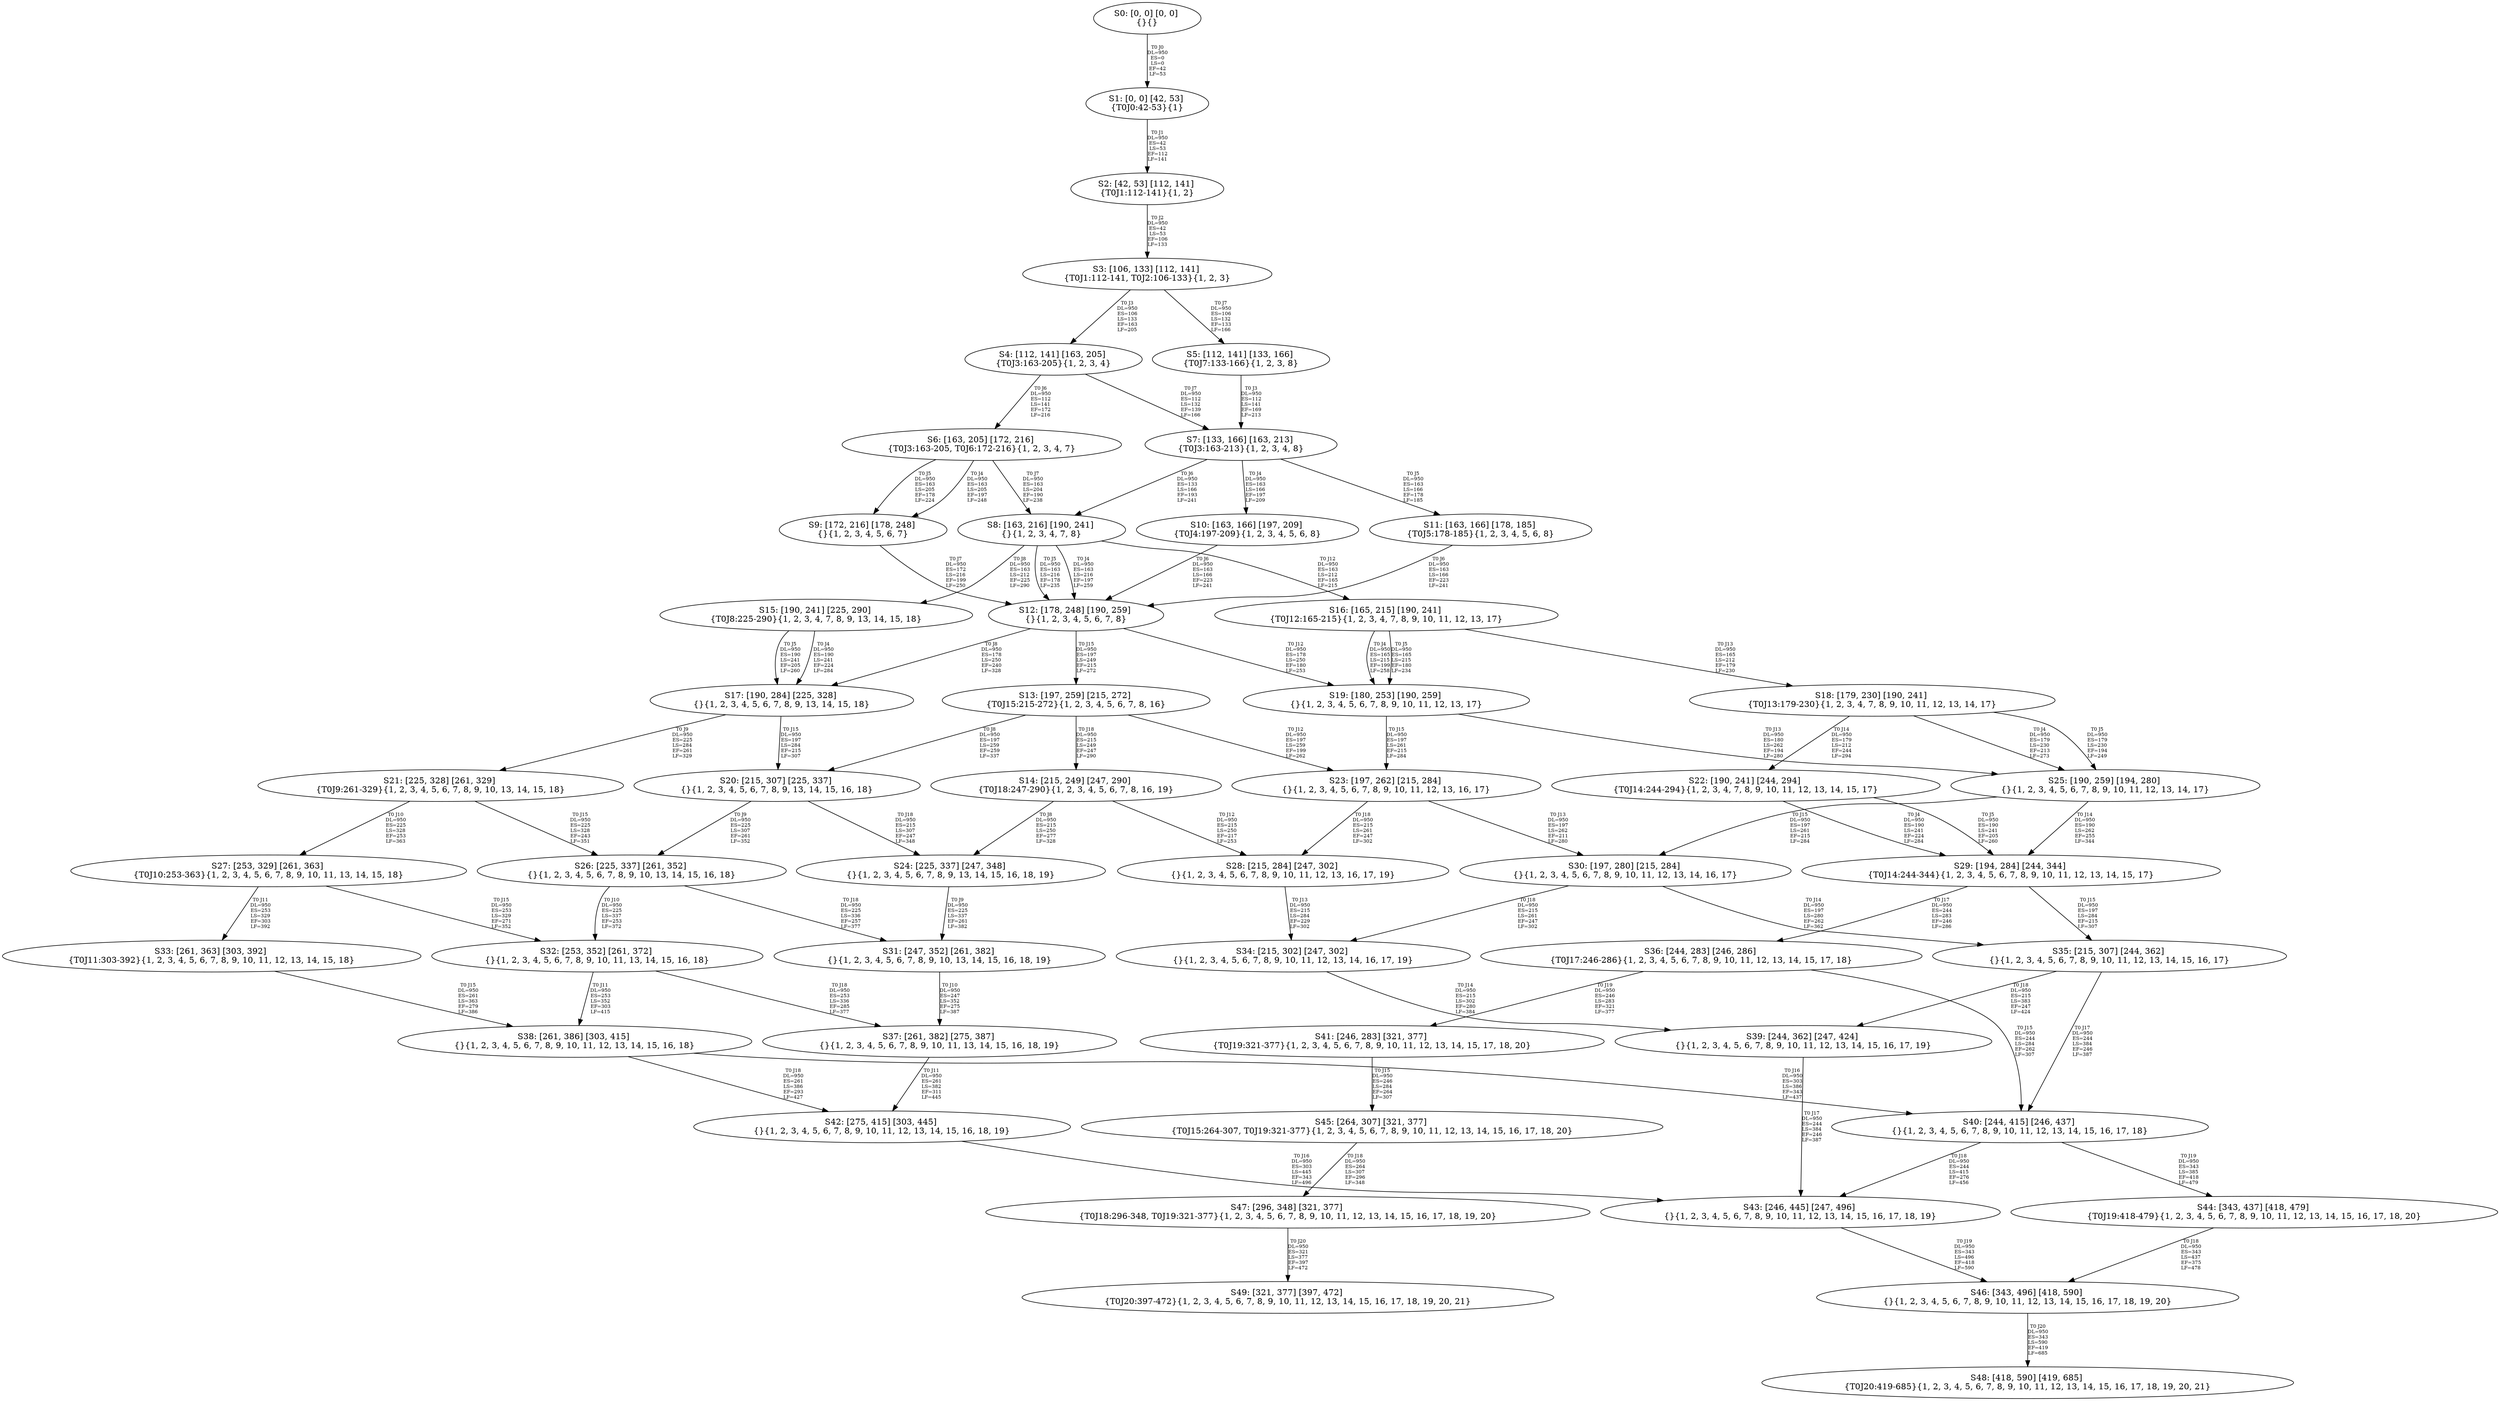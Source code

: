 digraph {
	S0[label="S0: [0, 0] [0, 0] \n{}{}"];
	S1[label="S1: [0, 0] [42, 53] \n{T0J0:42-53}{1}"];
	S2[label="S2: [42, 53] [112, 141] \n{T0J1:112-141}{1, 2}"];
	S3[label="S3: [106, 133] [112, 141] \n{T0J1:112-141, T0J2:106-133}{1, 2, 3}"];
	S4[label="S4: [112, 141] [163, 205] \n{T0J3:163-205}{1, 2, 3, 4}"];
	S5[label="S5: [112, 141] [133, 166] \n{T0J7:133-166}{1, 2, 3, 8}"];
	S6[label="S6: [163, 205] [172, 216] \n{T0J3:163-205, T0J6:172-216}{1, 2, 3, 4, 7}"];
	S7[label="S7: [133, 166] [163, 213] \n{T0J3:163-213}{1, 2, 3, 4, 8}"];
	S8[label="S8: [163, 216] [190, 241] \n{}{1, 2, 3, 4, 7, 8}"];
	S9[label="S9: [172, 216] [178, 248] \n{}{1, 2, 3, 4, 5, 6, 7}"];
	S10[label="S10: [163, 166] [197, 209] \n{T0J4:197-209}{1, 2, 3, 4, 5, 6, 8}"];
	S11[label="S11: [163, 166] [178, 185] \n{T0J5:178-185}{1, 2, 3, 4, 5, 6, 8}"];
	S12[label="S12: [178, 248] [190, 259] \n{}{1, 2, 3, 4, 5, 6, 7, 8}"];
	S13[label="S13: [197, 259] [215, 272] \n{T0J15:215-272}{1, 2, 3, 4, 5, 6, 7, 8, 16}"];
	S14[label="S14: [215, 249] [247, 290] \n{T0J18:247-290}{1, 2, 3, 4, 5, 6, 7, 8, 16, 19}"];
	S15[label="S15: [190, 241] [225, 290] \n{T0J8:225-290}{1, 2, 3, 4, 7, 8, 9, 13, 14, 15, 18}"];
	S16[label="S16: [165, 215] [190, 241] \n{T0J12:165-215}{1, 2, 3, 4, 7, 8, 9, 10, 11, 12, 13, 17}"];
	S17[label="S17: [190, 284] [225, 328] \n{}{1, 2, 3, 4, 5, 6, 7, 8, 9, 13, 14, 15, 18}"];
	S18[label="S18: [179, 230] [190, 241] \n{T0J13:179-230}{1, 2, 3, 4, 7, 8, 9, 10, 11, 12, 13, 14, 17}"];
	S19[label="S19: [180, 253] [190, 259] \n{}{1, 2, 3, 4, 5, 6, 7, 8, 9, 10, 11, 12, 13, 17}"];
	S20[label="S20: [215, 307] [225, 337] \n{}{1, 2, 3, 4, 5, 6, 7, 8, 9, 13, 14, 15, 16, 18}"];
	S21[label="S21: [225, 328] [261, 329] \n{T0J9:261-329}{1, 2, 3, 4, 5, 6, 7, 8, 9, 10, 13, 14, 15, 18}"];
	S22[label="S22: [190, 241] [244, 294] \n{T0J14:244-294}{1, 2, 3, 4, 7, 8, 9, 10, 11, 12, 13, 14, 15, 17}"];
	S23[label="S23: [197, 262] [215, 284] \n{}{1, 2, 3, 4, 5, 6, 7, 8, 9, 10, 11, 12, 13, 16, 17}"];
	S24[label="S24: [225, 337] [247, 348] \n{}{1, 2, 3, 4, 5, 6, 7, 8, 9, 13, 14, 15, 16, 18, 19}"];
	S25[label="S25: [190, 259] [194, 280] \n{}{1, 2, 3, 4, 5, 6, 7, 8, 9, 10, 11, 12, 13, 14, 17}"];
	S26[label="S26: [225, 337] [261, 352] \n{}{1, 2, 3, 4, 5, 6, 7, 8, 9, 10, 13, 14, 15, 16, 18}"];
	S27[label="S27: [253, 329] [261, 363] \n{T0J10:253-363}{1, 2, 3, 4, 5, 6, 7, 8, 9, 10, 11, 13, 14, 15, 18}"];
	S28[label="S28: [215, 284] [247, 302] \n{}{1, 2, 3, 4, 5, 6, 7, 8, 9, 10, 11, 12, 13, 16, 17, 19}"];
	S29[label="S29: [194, 284] [244, 344] \n{T0J14:244-344}{1, 2, 3, 4, 5, 6, 7, 8, 9, 10, 11, 12, 13, 14, 15, 17}"];
	S30[label="S30: [197, 280] [215, 284] \n{}{1, 2, 3, 4, 5, 6, 7, 8, 9, 10, 11, 12, 13, 14, 16, 17}"];
	S31[label="S31: [247, 352] [261, 382] \n{}{1, 2, 3, 4, 5, 6, 7, 8, 9, 10, 13, 14, 15, 16, 18, 19}"];
	S32[label="S32: [253, 352] [261, 372] \n{}{1, 2, 3, 4, 5, 6, 7, 8, 9, 10, 11, 13, 14, 15, 16, 18}"];
	S33[label="S33: [261, 363] [303, 392] \n{T0J11:303-392}{1, 2, 3, 4, 5, 6, 7, 8, 9, 10, 11, 12, 13, 14, 15, 18}"];
	S34[label="S34: [215, 302] [247, 302] \n{}{1, 2, 3, 4, 5, 6, 7, 8, 9, 10, 11, 12, 13, 14, 16, 17, 19}"];
	S35[label="S35: [215, 307] [244, 362] \n{}{1, 2, 3, 4, 5, 6, 7, 8, 9, 10, 11, 12, 13, 14, 15, 16, 17}"];
	S36[label="S36: [244, 283] [246, 286] \n{T0J17:246-286}{1, 2, 3, 4, 5, 6, 7, 8, 9, 10, 11, 12, 13, 14, 15, 17, 18}"];
	S37[label="S37: [261, 382] [275, 387] \n{}{1, 2, 3, 4, 5, 6, 7, 8, 9, 10, 11, 13, 14, 15, 16, 18, 19}"];
	S38[label="S38: [261, 386] [303, 415] \n{}{1, 2, 3, 4, 5, 6, 7, 8, 9, 10, 11, 12, 13, 14, 15, 16, 18}"];
	S39[label="S39: [244, 362] [247, 424] \n{}{1, 2, 3, 4, 5, 6, 7, 8, 9, 10, 11, 12, 13, 14, 15, 16, 17, 19}"];
	S40[label="S40: [244, 415] [246, 437] \n{}{1, 2, 3, 4, 5, 6, 7, 8, 9, 10, 11, 12, 13, 14, 15, 16, 17, 18}"];
	S41[label="S41: [246, 283] [321, 377] \n{T0J19:321-377}{1, 2, 3, 4, 5, 6, 7, 8, 9, 10, 11, 12, 13, 14, 15, 17, 18, 20}"];
	S42[label="S42: [275, 415] [303, 445] \n{}{1, 2, 3, 4, 5, 6, 7, 8, 9, 10, 11, 12, 13, 14, 15, 16, 18, 19}"];
	S43[label="S43: [246, 445] [247, 496] \n{}{1, 2, 3, 4, 5, 6, 7, 8, 9, 10, 11, 12, 13, 14, 15, 16, 17, 18, 19}"];
	S44[label="S44: [343, 437] [418, 479] \n{T0J19:418-479}{1, 2, 3, 4, 5, 6, 7, 8, 9, 10, 11, 12, 13, 14, 15, 16, 17, 18, 20}"];
	S45[label="S45: [264, 307] [321, 377] \n{T0J15:264-307, T0J19:321-377}{1, 2, 3, 4, 5, 6, 7, 8, 9, 10, 11, 12, 13, 14, 15, 16, 17, 18, 20}"];
	S46[label="S46: [343, 496] [418, 590] \n{}{1, 2, 3, 4, 5, 6, 7, 8, 9, 10, 11, 12, 13, 14, 15, 16, 17, 18, 19, 20}"];
	S47[label="S47: [296, 348] [321, 377] \n{T0J18:296-348, T0J19:321-377}{1, 2, 3, 4, 5, 6, 7, 8, 9, 10, 11, 12, 13, 14, 15, 16, 17, 18, 19, 20}"];
	S48[label="S48: [418, 590] [419, 685] \n{T0J20:419-685}{1, 2, 3, 4, 5, 6, 7, 8, 9, 10, 11, 12, 13, 14, 15, 16, 17, 18, 19, 20, 21}"];
	S49[label="S49: [321, 377] [397, 472] \n{T0J20:397-472}{1, 2, 3, 4, 5, 6, 7, 8, 9, 10, 11, 12, 13, 14, 15, 16, 17, 18, 19, 20, 21}"];
	S0 -> S1[label="T0 J0\nDL=950\nES=0\nLS=0\nEF=42\nLF=53",fontsize=8];
	S1 -> S2[label="T0 J1\nDL=950\nES=42\nLS=53\nEF=112\nLF=141",fontsize=8];
	S2 -> S3[label="T0 J2\nDL=950\nES=42\nLS=53\nEF=106\nLF=133",fontsize=8];
	S3 -> S4[label="T0 J3\nDL=950\nES=106\nLS=133\nEF=163\nLF=205",fontsize=8];
	S3 -> S5[label="T0 J7\nDL=950\nES=106\nLS=132\nEF=133\nLF=166",fontsize=8];
	S4 -> S6[label="T0 J6\nDL=950\nES=112\nLS=141\nEF=172\nLF=216",fontsize=8];
	S4 -> S7[label="T0 J7\nDL=950\nES=112\nLS=132\nEF=139\nLF=166",fontsize=8];
	S5 -> S7[label="T0 J3\nDL=950\nES=112\nLS=141\nEF=169\nLF=213",fontsize=8];
	S6 -> S9[label="T0 J4\nDL=950\nES=163\nLS=205\nEF=197\nLF=248",fontsize=8];
	S6 -> S9[label="T0 J5\nDL=950\nES=163\nLS=205\nEF=178\nLF=224",fontsize=8];
	S6 -> S8[label="T0 J7\nDL=950\nES=163\nLS=204\nEF=190\nLF=238",fontsize=8];
	S7 -> S10[label="T0 J4\nDL=950\nES=163\nLS=166\nEF=197\nLF=209",fontsize=8];
	S7 -> S11[label="T0 J5\nDL=950\nES=163\nLS=166\nEF=178\nLF=185",fontsize=8];
	S7 -> S8[label="T0 J6\nDL=950\nES=133\nLS=166\nEF=193\nLF=241",fontsize=8];
	S8 -> S12[label="T0 J4\nDL=950\nES=163\nLS=216\nEF=197\nLF=259",fontsize=8];
	S8 -> S12[label="T0 J5\nDL=950\nES=163\nLS=216\nEF=178\nLF=235",fontsize=8];
	S8 -> S15[label="T0 J8\nDL=950\nES=163\nLS=212\nEF=225\nLF=290",fontsize=8];
	S8 -> S16[label="T0 J12\nDL=950\nES=163\nLS=212\nEF=165\nLF=215",fontsize=8];
	S9 -> S12[label="T0 J7\nDL=950\nES=172\nLS=216\nEF=199\nLF=250",fontsize=8];
	S10 -> S12[label="T0 J6\nDL=950\nES=163\nLS=166\nEF=223\nLF=241",fontsize=8];
	S11 -> S12[label="T0 J6\nDL=950\nES=163\nLS=166\nEF=223\nLF=241",fontsize=8];
	S12 -> S17[label="T0 J8\nDL=950\nES=178\nLS=250\nEF=240\nLF=328",fontsize=8];
	S12 -> S19[label="T0 J12\nDL=950\nES=178\nLS=250\nEF=180\nLF=253",fontsize=8];
	S12 -> S13[label="T0 J15\nDL=950\nES=197\nLS=249\nEF=215\nLF=272",fontsize=8];
	S13 -> S20[label="T0 J8\nDL=950\nES=197\nLS=259\nEF=259\nLF=337",fontsize=8];
	S13 -> S23[label="T0 J12\nDL=950\nES=197\nLS=259\nEF=199\nLF=262",fontsize=8];
	S13 -> S14[label="T0 J18\nDL=950\nES=215\nLS=249\nEF=247\nLF=290",fontsize=8];
	S14 -> S24[label="T0 J8\nDL=950\nES=215\nLS=250\nEF=277\nLF=328",fontsize=8];
	S14 -> S28[label="T0 J12\nDL=950\nES=215\nLS=250\nEF=217\nLF=253",fontsize=8];
	S15 -> S17[label="T0 J4\nDL=950\nES=190\nLS=241\nEF=224\nLF=284",fontsize=8];
	S15 -> S17[label="T0 J5\nDL=950\nES=190\nLS=241\nEF=205\nLF=260",fontsize=8];
	S16 -> S19[label="T0 J4\nDL=950\nES=165\nLS=215\nEF=199\nLF=258",fontsize=8];
	S16 -> S19[label="T0 J5\nDL=950\nES=165\nLS=215\nEF=180\nLF=234",fontsize=8];
	S16 -> S18[label="T0 J13\nDL=950\nES=165\nLS=212\nEF=179\nLF=230",fontsize=8];
	S17 -> S21[label="T0 J9\nDL=950\nES=225\nLS=284\nEF=261\nLF=329",fontsize=8];
	S17 -> S20[label="T0 J15\nDL=950\nES=197\nLS=284\nEF=215\nLF=307",fontsize=8];
	S18 -> S25[label="T0 J4\nDL=950\nES=179\nLS=230\nEF=213\nLF=273",fontsize=8];
	S18 -> S25[label="T0 J5\nDL=950\nES=179\nLS=230\nEF=194\nLF=249",fontsize=8];
	S18 -> S22[label="T0 J14\nDL=950\nES=179\nLS=212\nEF=244\nLF=294",fontsize=8];
	S19 -> S25[label="T0 J13\nDL=950\nES=180\nLS=262\nEF=194\nLF=280",fontsize=8];
	S19 -> S23[label="T0 J15\nDL=950\nES=197\nLS=261\nEF=215\nLF=284",fontsize=8];
	S20 -> S26[label="T0 J9\nDL=950\nES=225\nLS=307\nEF=261\nLF=352",fontsize=8];
	S20 -> S24[label="T0 J18\nDL=950\nES=215\nLS=307\nEF=247\nLF=348",fontsize=8];
	S21 -> S27[label="T0 J10\nDL=950\nES=225\nLS=328\nEF=253\nLF=363",fontsize=8];
	S21 -> S26[label="T0 J15\nDL=950\nES=225\nLS=328\nEF=243\nLF=351",fontsize=8];
	S22 -> S29[label="T0 J4\nDL=950\nES=190\nLS=241\nEF=224\nLF=284",fontsize=8];
	S22 -> S29[label="T0 J5\nDL=950\nES=190\nLS=241\nEF=205\nLF=260",fontsize=8];
	S23 -> S30[label="T0 J13\nDL=950\nES=197\nLS=262\nEF=211\nLF=280",fontsize=8];
	S23 -> S28[label="T0 J18\nDL=950\nES=215\nLS=261\nEF=247\nLF=302",fontsize=8];
	S24 -> S31[label="T0 J9\nDL=950\nES=225\nLS=337\nEF=261\nLF=382",fontsize=8];
	S25 -> S29[label="T0 J14\nDL=950\nES=190\nLS=262\nEF=255\nLF=344",fontsize=8];
	S25 -> S30[label="T0 J15\nDL=950\nES=197\nLS=261\nEF=215\nLF=284",fontsize=8];
	S26 -> S32[label="T0 J10\nDL=950\nES=225\nLS=337\nEF=253\nLF=372",fontsize=8];
	S26 -> S31[label="T0 J18\nDL=950\nES=225\nLS=336\nEF=257\nLF=377",fontsize=8];
	S27 -> S33[label="T0 J11\nDL=950\nES=253\nLS=329\nEF=303\nLF=392",fontsize=8];
	S27 -> S32[label="T0 J15\nDL=950\nES=253\nLS=329\nEF=271\nLF=352",fontsize=8];
	S28 -> S34[label="T0 J13\nDL=950\nES=215\nLS=284\nEF=229\nLF=302",fontsize=8];
	S29 -> S35[label="T0 J15\nDL=950\nES=197\nLS=284\nEF=215\nLF=307",fontsize=8];
	S29 -> S36[label="T0 J17\nDL=950\nES=244\nLS=283\nEF=246\nLF=286",fontsize=8];
	S30 -> S35[label="T0 J14\nDL=950\nES=197\nLS=280\nEF=262\nLF=362",fontsize=8];
	S30 -> S34[label="T0 J18\nDL=950\nES=215\nLS=261\nEF=247\nLF=302",fontsize=8];
	S31 -> S37[label="T0 J10\nDL=950\nES=247\nLS=352\nEF=275\nLF=387",fontsize=8];
	S32 -> S38[label="T0 J11\nDL=950\nES=253\nLS=352\nEF=303\nLF=415",fontsize=8];
	S32 -> S37[label="T0 J18\nDL=950\nES=253\nLS=336\nEF=285\nLF=377",fontsize=8];
	S33 -> S38[label="T0 J15\nDL=950\nES=261\nLS=363\nEF=279\nLF=386",fontsize=8];
	S34 -> S39[label="T0 J14\nDL=950\nES=215\nLS=302\nEF=280\nLF=384",fontsize=8];
	S35 -> S40[label="T0 J17\nDL=950\nES=244\nLS=384\nEF=246\nLF=387",fontsize=8];
	S35 -> S39[label="T0 J18\nDL=950\nES=215\nLS=383\nEF=247\nLF=424",fontsize=8];
	S36 -> S40[label="T0 J15\nDL=950\nES=244\nLS=284\nEF=262\nLF=307",fontsize=8];
	S36 -> S41[label="T0 J19\nDL=950\nES=246\nLS=283\nEF=321\nLF=377",fontsize=8];
	S37 -> S42[label="T0 J11\nDL=950\nES=261\nLS=382\nEF=311\nLF=445",fontsize=8];
	S38 -> S40[label="T0 J16\nDL=950\nES=303\nLS=386\nEF=343\nLF=437",fontsize=8];
	S38 -> S42[label="T0 J18\nDL=950\nES=261\nLS=386\nEF=293\nLF=427",fontsize=8];
	S39 -> S43[label="T0 J17\nDL=950\nES=244\nLS=384\nEF=246\nLF=387",fontsize=8];
	S40 -> S43[label="T0 J18\nDL=950\nES=244\nLS=415\nEF=276\nLF=456",fontsize=8];
	S40 -> S44[label="T0 J19\nDL=950\nES=343\nLS=385\nEF=418\nLF=479",fontsize=8];
	S41 -> S45[label="T0 J15\nDL=950\nES=246\nLS=284\nEF=264\nLF=307",fontsize=8];
	S42 -> S43[label="T0 J16\nDL=950\nES=303\nLS=445\nEF=343\nLF=496",fontsize=8];
	S43 -> S46[label="T0 J19\nDL=950\nES=343\nLS=496\nEF=418\nLF=590",fontsize=8];
	S44 -> S46[label="T0 J18\nDL=950\nES=343\nLS=437\nEF=375\nLF=478",fontsize=8];
	S45 -> S47[label="T0 J18\nDL=950\nES=264\nLS=307\nEF=296\nLF=348",fontsize=8];
	S46 -> S48[label="T0 J20\nDL=950\nES=343\nLS=590\nEF=419\nLF=685",fontsize=8];
	S47 -> S49[label="T0 J20\nDL=950\nES=321\nLS=377\nEF=397\nLF=472",fontsize=8];
}

